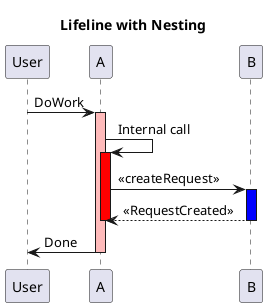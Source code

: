 @startuml

title Lifeline with Nesting

User -> A: DoWork

activate A #FFBBBB

A -> A: Internal call

activate A #red

A -> B: << createRequest >>

activate B #Blue

A <-- B: << RequestCreated >>

deactivate B

deactivate A

User <- A: Done

deactivate A

@enduml